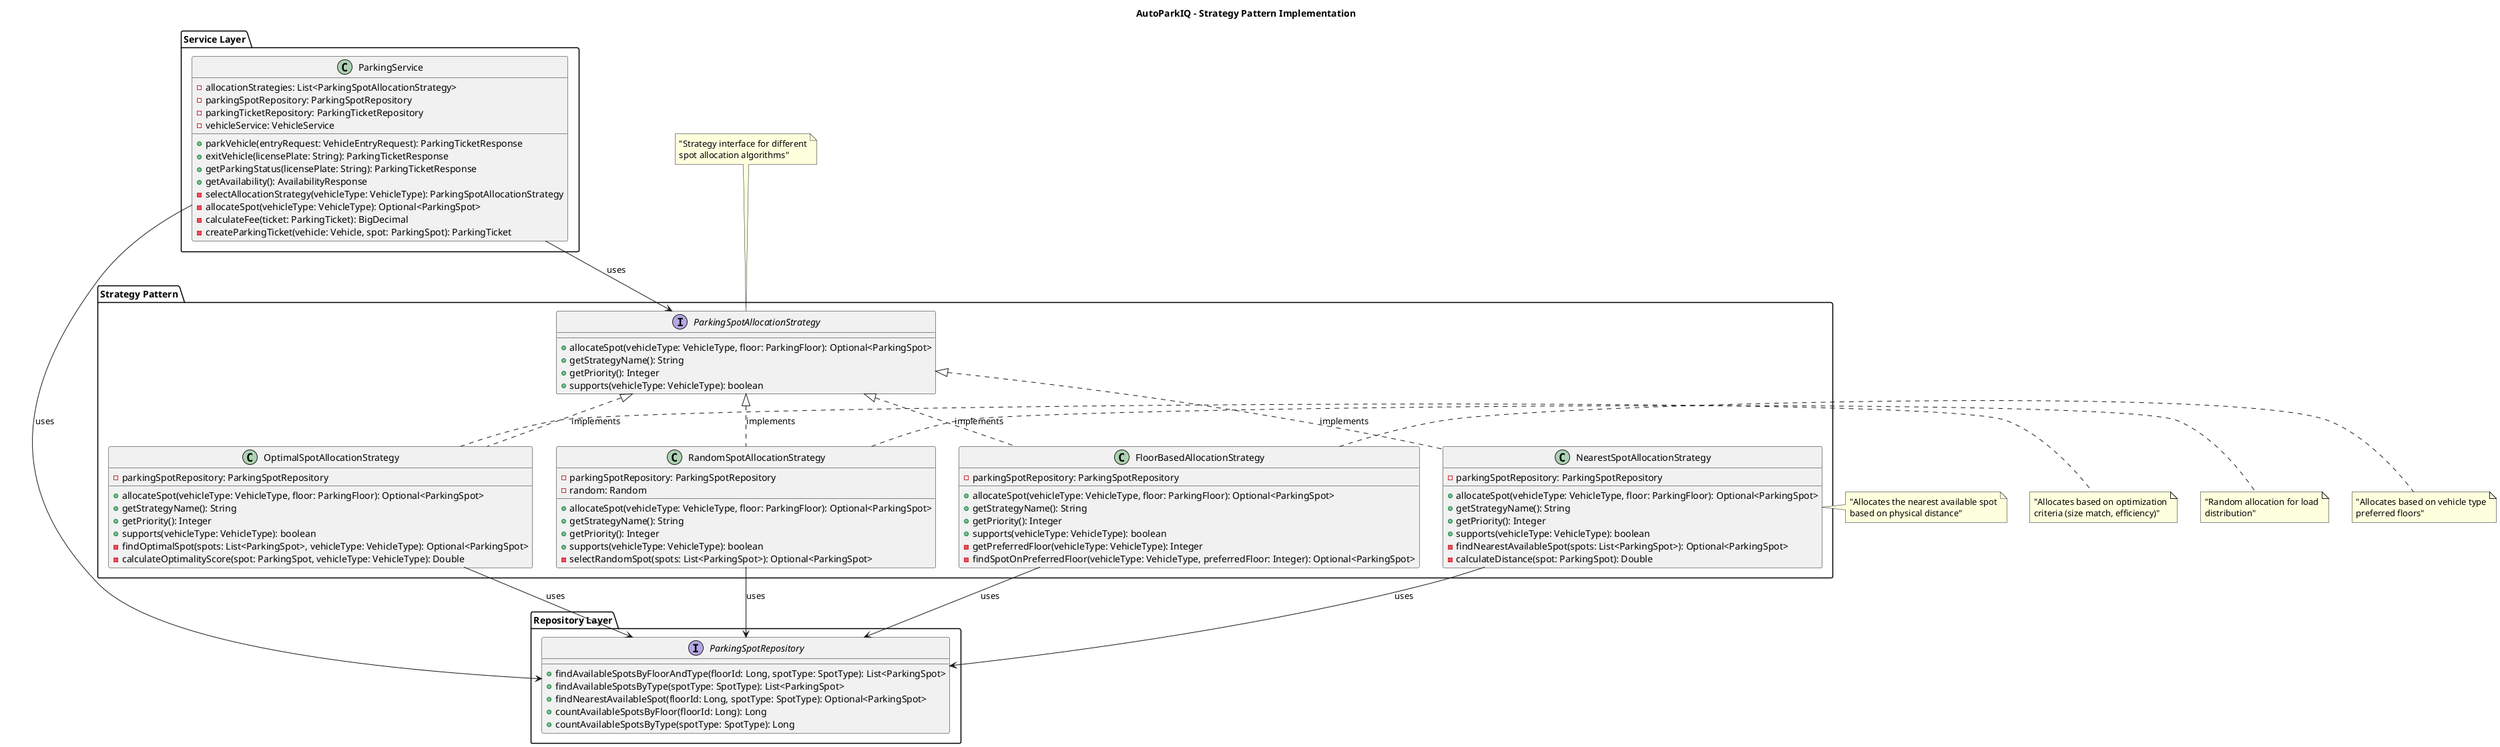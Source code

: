 @startuml AutoParkIQ_Strategy_Pattern

!define INTERFACE interface
!define CLASS class

title AutoParkIQ - Strategy Pattern Implementation

package "Strategy Pattern" {
    interface ParkingSpotAllocationStrategy {
        +allocateSpot(vehicleType: VehicleType, floor: ParkingFloor): Optional<ParkingSpot>
        +getStrategyName(): String
        +getPriority(): Integer
        +supports(vehicleType: VehicleType): boolean
    }

    class NearestSpotAllocationStrategy {
        -parkingSpotRepository: ParkingSpotRepository
        +allocateSpot(vehicleType: VehicleType, floor: ParkingFloor): Optional<ParkingSpot>
        +getStrategyName(): String
        +getPriority(): Integer
        +supports(vehicleType: VehicleType): boolean
        -findNearestAvailableSpot(spots: List<ParkingSpot>): Optional<ParkingSpot>
        -calculateDistance(spot: ParkingSpot): Double
    }

    class OptimalSpotAllocationStrategy {
        -parkingSpotRepository: ParkingSpotRepository
        +allocateSpot(vehicleType: VehicleType, floor: ParkingFloor): Optional<ParkingSpot>
        +getStrategyName(): String
        +getPriority(): Integer
        +supports(vehicleType: VehicleType): boolean
        -findOptimalSpot(spots: List<ParkingSpot>, vehicleType: VehicleType): Optional<ParkingSpot>
        -calculateOptimalityScore(spot: ParkingSpot, vehicleType: VehicleType): Double
    }

    class RandomSpotAllocationStrategy {
        -parkingSpotRepository: ParkingSpotRepository
        -random: Random
        +allocateSpot(vehicleType: VehicleType, floor: ParkingFloor): Optional<ParkingSpot>
        +getStrategyName(): String
        +getPriority(): Integer
        +supports(vehicleType: VehicleType): boolean
        -selectRandomSpot(spots: List<ParkingSpot>): Optional<ParkingSpot>
    }

    class FloorBasedAllocationStrategy {
        -parkingSpotRepository: ParkingSpotRepository
        +allocateSpot(vehicleType: VehicleType, floor: ParkingFloor): Optional<ParkingSpot>
        +getStrategyName(): String
        +getPriority(): Integer
        +supports(vehicleType: VehicleType): boolean
        -getPreferredFloor(vehicleType: VehicleType): Integer
        -findSpotOnPreferredFloor(vehicleType: VehicleType, preferredFloor: Integer): Optional<ParkingSpot>
    }
}

package "Service Layer" {
    class ParkingService {
        -allocationStrategies: List<ParkingSpotAllocationStrategy>
        -parkingSpotRepository: ParkingSpotRepository
        -parkingTicketRepository: ParkingTicketRepository
        -vehicleService: VehicleService
        +parkVehicle(entryRequest: VehicleEntryRequest): ParkingTicketResponse
        +exitVehicle(licensePlate: String): ParkingTicketResponse
        +getParkingStatus(licensePlate: String): ParkingTicketResponse
        +getAvailability(): AvailabilityResponse
        -selectAllocationStrategy(vehicleType: VehicleType): ParkingSpotAllocationStrategy
        -allocateSpot(vehicleType: VehicleType): Optional<ParkingSpot>
        -calculateFee(ticket: ParkingTicket): BigDecimal
        -createParkingTicket(vehicle: Vehicle, spot: ParkingSpot): ParkingTicket
    }
}

package "Repository Layer" {
    interface ParkingSpotRepository {
        +findAvailableSpotsByFloorAndType(floorId: Long, spotType: SpotType): List<ParkingSpot>
        +findAvailableSpotsByType(spotType: SpotType): List<ParkingSpot>
        +findNearestAvailableSpot(floorId: Long, spotType: SpotType): Optional<ParkingSpot>
        +countAvailableSpotsByFloor(floorId: Long): Long
        +countAvailableSpotsByType(spotType: SpotType): Long
    }
}

' Strategy pattern relationships
ParkingSpotAllocationStrategy <|.. NearestSpotAllocationStrategy : implements
ParkingSpotAllocationStrategy <|.. OptimalSpotAllocationStrategy : implements
ParkingSpotAllocationStrategy <|.. RandomSpotAllocationStrategy : implements
ParkingSpotAllocationStrategy <|.. FloorBasedAllocationStrategy : implements

' Service uses strategies
ParkingService --> ParkingSpotAllocationStrategy : uses
ParkingService --> ParkingSpotRepository : uses

' Strategy implementations use repository
NearestSpotAllocationStrategy --> ParkingSpotRepository : uses
OptimalSpotAllocationStrategy --> ParkingSpotRepository : uses
RandomSpotAllocationStrategy --> ParkingSpotRepository : uses
FloorBasedAllocationStrategy --> ParkingSpotRepository : uses

note top of ParkingSpotAllocationStrategy : "Strategy interface for different\nspot allocation algorithms"
note right of NearestSpotAllocationStrategy : "Allocates the nearest available spot\nbased on physical distance"
note right of OptimalSpotAllocationStrategy : "Allocates based on optimization\ncriteria (size match, efficiency)"
note right of RandomSpotAllocationStrategy : "Random allocation for load\ndistribution"
note right of FloorBasedAllocationStrategy : "Allocates based on vehicle type\npreferred floors"

@enduml